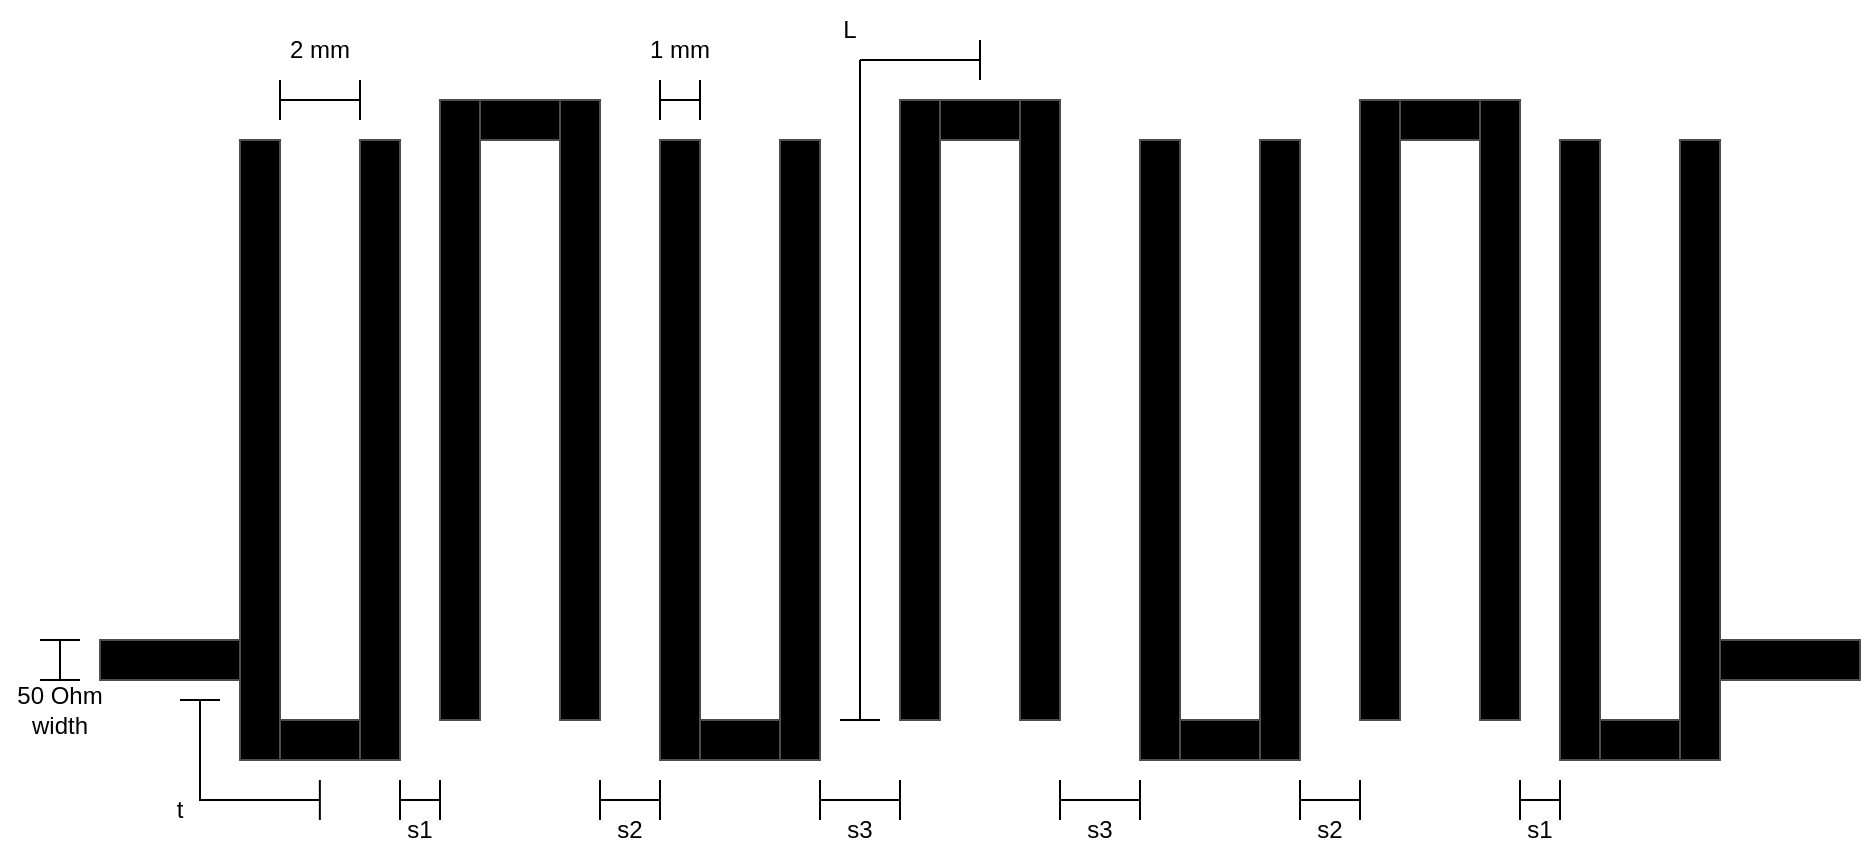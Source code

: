 <mxfile version="24.8.3">
  <diagram name="Page-1" id="nlowDMJz7bNjnqrSoiVT">
    <mxGraphModel dx="1900" dy="655" grid="1" gridSize="10" guides="1" tooltips="1" connect="1" arrows="1" fold="1" page="1" pageScale="1" pageWidth="850" pageHeight="1100" math="0" shadow="0">
      <root>
        <mxCell id="0" />
        <mxCell id="1" parent="0" />
        <mxCell id="FOE4Kl_9NEUnPLxl16VO-1" value="" style="rounded=0;whiteSpace=wrap;html=1;fillColor=#000000;strokeColor=#4D4D4D;" parent="1" vertex="1">
          <mxGeometry x="100" y="130" width="20" height="310" as="geometry" />
        </mxCell>
        <mxCell id="FOE4Kl_9NEUnPLxl16VO-2" value="" style="rounded=0;whiteSpace=wrap;html=1;fillColor=#000000;strokeColor=#4D4D4D;" parent="1" vertex="1">
          <mxGeometry x="120" y="420" width="40" height="20" as="geometry" />
        </mxCell>
        <mxCell id="FOE4Kl_9NEUnPLxl16VO-3" value="" style="rounded=0;whiteSpace=wrap;html=1;fillColor=#000000;strokeColor=#4D4D4D;" parent="1" vertex="1">
          <mxGeometry x="200" y="110" width="20" height="310" as="geometry" />
        </mxCell>
        <mxCell id="FOE4Kl_9NEUnPLxl16VO-4" value="" style="rounded=0;whiteSpace=wrap;html=1;fillColor=#000000;strokeColor=#4D4D4D;" parent="1" vertex="1">
          <mxGeometry x="30" y="380" width="70" height="20" as="geometry" />
        </mxCell>
        <mxCell id="FOE4Kl_9NEUnPLxl16VO-18" value="" style="rounded=0;whiteSpace=wrap;html=1;fillColor=#000000;strokeColor=#4D4D4D;" parent="1" vertex="1">
          <mxGeometry x="160" y="130" width="20" height="310" as="geometry" />
        </mxCell>
        <mxCell id="FOE4Kl_9NEUnPLxl16VO-19" value="" style="rounded=0;whiteSpace=wrap;html=1;fillColor=#000000;strokeColor=#4D4D4D;" parent="1" vertex="1">
          <mxGeometry x="260" y="110" width="20" height="310" as="geometry" />
        </mxCell>
        <mxCell id="FOE4Kl_9NEUnPLxl16VO-20" value="" style="rounded=0;whiteSpace=wrap;html=1;fillColor=#000000;strokeColor=#4D4D4D;" parent="1" vertex="1">
          <mxGeometry x="220" y="110" width="40" height="20" as="geometry" />
        </mxCell>
        <mxCell id="FOE4Kl_9NEUnPLxl16VO-21" value="" style="rounded=0;whiteSpace=wrap;html=1;fillColor=#000000;strokeColor=#4D4D4D;" parent="1" vertex="1">
          <mxGeometry x="310" y="130" width="20" height="310" as="geometry" />
        </mxCell>
        <mxCell id="FOE4Kl_9NEUnPLxl16VO-22" value="" style="rounded=0;whiteSpace=wrap;html=1;fillColor=#000000;strokeColor=#4D4D4D;" parent="1" vertex="1">
          <mxGeometry x="330" y="420" width="40" height="20" as="geometry" />
        </mxCell>
        <mxCell id="FOE4Kl_9NEUnPLxl16VO-23" value="" style="rounded=0;whiteSpace=wrap;html=1;fillColor=#000000;strokeColor=#4D4D4D;" parent="1" vertex="1">
          <mxGeometry x="430" y="110" width="20" height="310" as="geometry" />
        </mxCell>
        <mxCell id="FOE4Kl_9NEUnPLxl16VO-24" value="" style="rounded=0;whiteSpace=wrap;html=1;fillColor=#000000;strokeColor=#4D4D4D;" parent="1" vertex="1">
          <mxGeometry x="370" y="130" width="20" height="310" as="geometry" />
        </mxCell>
        <mxCell id="FOE4Kl_9NEUnPLxl16VO-25" value="" style="rounded=0;whiteSpace=wrap;html=1;fillColor=#000000;strokeColor=#4D4D4D;" parent="1" vertex="1">
          <mxGeometry x="450" y="110" width="40" height="20" as="geometry" />
        </mxCell>
        <mxCell id="FOE4Kl_9NEUnPLxl16VO-26" value="" style="rounded=0;whiteSpace=wrap;html=1;fillColor=#000000;strokeColor=#4D4D4D;" parent="1" vertex="1">
          <mxGeometry x="490" y="110" width="20" height="310" as="geometry" />
        </mxCell>
        <mxCell id="FOE4Kl_9NEUnPLxl16VO-27" value="" style="rounded=0;whiteSpace=wrap;html=1;fillColor=#000000;strokeColor=#4D4D4D;" parent="1" vertex="1">
          <mxGeometry x="820" y="130" width="20" height="310" as="geometry" />
        </mxCell>
        <mxCell id="FOE4Kl_9NEUnPLxl16VO-28" value="" style="rounded=0;whiteSpace=wrap;html=1;fillColor=#000000;strokeColor=#4D4D4D;" parent="1" vertex="1">
          <mxGeometry x="560" y="420" width="50" height="20" as="geometry" />
        </mxCell>
        <mxCell id="FOE4Kl_9NEUnPLxl16VO-29" value="" style="rounded=0;whiteSpace=wrap;html=1;fillColor=#000000;strokeColor=#4D4D4D;" parent="1" vertex="1">
          <mxGeometry x="610" y="130" width="20" height="310" as="geometry" />
        </mxCell>
        <mxCell id="FOE4Kl_9NEUnPLxl16VO-30" value="" style="rounded=0;whiteSpace=wrap;html=1;fillColor=#000000;strokeColor=#4D4D4D;" parent="1" vertex="1">
          <mxGeometry x="660" y="110" width="20" height="310" as="geometry" />
        </mxCell>
        <mxCell id="FOE4Kl_9NEUnPLxl16VO-31" value="" style="rounded=0;whiteSpace=wrap;html=1;fillColor=#000000;strokeColor=#4D4D4D;" parent="1" vertex="1">
          <mxGeometry x="680" y="110" width="40" height="20" as="geometry" />
        </mxCell>
        <mxCell id="FOE4Kl_9NEUnPLxl16VO-32" value="" style="rounded=0;whiteSpace=wrap;html=1;fillColor=#000000;strokeColor=#4D4D4D;" parent="1" vertex="1">
          <mxGeometry x="720" y="110" width="20" height="310" as="geometry" />
        </mxCell>
        <mxCell id="FOE4Kl_9NEUnPLxl16VO-33" value="" style="rounded=0;whiteSpace=wrap;html=1;fillColor=#000000;strokeColor=#4D4D4D;" parent="1" vertex="1">
          <mxGeometry x="760" y="130" width="20" height="310" as="geometry" />
        </mxCell>
        <mxCell id="FOE4Kl_9NEUnPLxl16VO-34" value="" style="rounded=0;whiteSpace=wrap;html=1;fillColor=#000000;strokeColor=#4D4D4D;" parent="1" vertex="1">
          <mxGeometry x="780" y="420" width="40" height="20" as="geometry" />
        </mxCell>
        <mxCell id="FOE4Kl_9NEUnPLxl16VO-36" value="" style="rounded=0;whiteSpace=wrap;html=1;fillColor=#000000;strokeColor=#4D4D4D;" parent="1" vertex="1">
          <mxGeometry x="550" y="130" width="20" height="310" as="geometry" />
        </mxCell>
        <mxCell id="FOE4Kl_9NEUnPLxl16VO-37" value="" style="rounded=0;whiteSpace=wrap;html=1;fillColor=#000000;strokeColor=#4D4D4D;" parent="1" vertex="1">
          <mxGeometry x="840" y="380" width="70" height="20" as="geometry" />
        </mxCell>
        <mxCell id="FOE4Kl_9NEUnPLxl16VO-41" value="" style="shape=crossbar;whiteSpace=wrap;html=1;rounded=1;" parent="1" vertex="1">
          <mxGeometry x="310" y="100" width="20" height="20" as="geometry" />
        </mxCell>
        <mxCell id="FOE4Kl_9NEUnPLxl16VO-42" value="1 mm" style="text;html=1;align=center;verticalAlign=middle;whiteSpace=wrap;rounded=0;" parent="1" vertex="1">
          <mxGeometry x="290" y="70" width="60" height="30" as="geometry" />
        </mxCell>
        <mxCell id="FOE4Kl_9NEUnPLxl16VO-45" value="" style="shape=crossbar;whiteSpace=wrap;html=1;rounded=1;" parent="1" vertex="1">
          <mxGeometry x="120" y="100" width="40" height="20" as="geometry" />
        </mxCell>
        <mxCell id="FOE4Kl_9NEUnPLxl16VO-46" value="2 mm" style="text;html=1;align=center;verticalAlign=middle;whiteSpace=wrap;rounded=0;" parent="1" vertex="1">
          <mxGeometry x="110" y="70" width="60" height="30" as="geometry" />
        </mxCell>
        <mxCell id="FOE4Kl_9NEUnPLxl16VO-48" value="" style="shape=crossbar;whiteSpace=wrap;html=1;rounded=1;" parent="1" vertex="1">
          <mxGeometry x="180" y="450" width="20" height="20" as="geometry" />
        </mxCell>
        <mxCell id="FOE4Kl_9NEUnPLxl16VO-49" value="s1" style="text;html=1;align=center;verticalAlign=middle;whiteSpace=wrap;rounded=0;" parent="1" vertex="1">
          <mxGeometry x="160" y="460" width="60" height="30" as="geometry" />
        </mxCell>
        <mxCell id="FOE4Kl_9NEUnPLxl16VO-50" value="" style="shape=crossbar;whiteSpace=wrap;html=1;rounded=1;" parent="1" vertex="1">
          <mxGeometry x="740" y="450" width="20" height="20" as="geometry" />
        </mxCell>
        <mxCell id="FOE4Kl_9NEUnPLxl16VO-51" value="s1" style="text;html=1;align=center;verticalAlign=middle;whiteSpace=wrap;rounded=0;" parent="1" vertex="1">
          <mxGeometry x="720" y="460" width="60" height="30" as="geometry" />
        </mxCell>
        <mxCell id="FOE4Kl_9NEUnPLxl16VO-53" value="" style="shape=crossbar;whiteSpace=wrap;html=1;rounded=1;" parent="1" vertex="1">
          <mxGeometry x="280" y="450" width="30" height="20" as="geometry" />
        </mxCell>
        <mxCell id="FOE4Kl_9NEUnPLxl16VO-54" value="s2" style="text;html=1;align=center;verticalAlign=middle;whiteSpace=wrap;rounded=0;" parent="1" vertex="1">
          <mxGeometry x="270" y="460" width="50" height="30" as="geometry" />
        </mxCell>
        <mxCell id="FOE4Kl_9NEUnPLxl16VO-55" value="" style="shape=crossbar;whiteSpace=wrap;html=1;rounded=1;" parent="1" vertex="1">
          <mxGeometry x="630" y="450" width="30" height="20" as="geometry" />
        </mxCell>
        <mxCell id="FOE4Kl_9NEUnPLxl16VO-56" value="s2" style="text;html=1;align=center;verticalAlign=middle;whiteSpace=wrap;rounded=0;" parent="1" vertex="1">
          <mxGeometry x="620" y="460" width="50" height="30" as="geometry" />
        </mxCell>
        <mxCell id="FOE4Kl_9NEUnPLxl16VO-57" value="" style="shape=crossbar;whiteSpace=wrap;html=1;rounded=1;" parent="1" vertex="1">
          <mxGeometry x="390" y="450" width="40" height="20" as="geometry" />
        </mxCell>
        <mxCell id="FOE4Kl_9NEUnPLxl16VO-58" value="s3" style="text;html=1;align=center;verticalAlign=middle;whiteSpace=wrap;rounded=0;" parent="1" vertex="1">
          <mxGeometry x="385" y="460" width="50" height="30" as="geometry" />
        </mxCell>
        <mxCell id="FOE4Kl_9NEUnPLxl16VO-59" value="" style="shape=crossbar;whiteSpace=wrap;html=1;rounded=1;" parent="1" vertex="1">
          <mxGeometry x="510" y="450" width="40" height="20" as="geometry" />
        </mxCell>
        <mxCell id="FOE4Kl_9NEUnPLxl16VO-60" value="s3" style="text;html=1;align=center;verticalAlign=middle;whiteSpace=wrap;rounded=0;" parent="1" vertex="1">
          <mxGeometry x="505" y="460" width="50" height="30" as="geometry" />
        </mxCell>
        <mxCell id="FOE4Kl_9NEUnPLxl16VO-68" value="" style="endArrow=none;html=1;rounded=0;" parent="1" edge="1">
          <mxGeometry width="50" height="50" relative="1" as="geometry">
            <mxPoint x="410" y="420" as="sourcePoint" />
            <mxPoint x="410" y="90" as="targetPoint" />
          </mxGeometry>
        </mxCell>
        <mxCell id="FOE4Kl_9NEUnPLxl16VO-69" value="" style="endArrow=none;html=1;rounded=0;" parent="1" edge="1">
          <mxGeometry width="50" height="50" relative="1" as="geometry">
            <mxPoint x="410" y="90" as="sourcePoint" />
            <mxPoint x="470" y="90" as="targetPoint" />
          </mxGeometry>
        </mxCell>
        <mxCell id="FOE4Kl_9NEUnPLxl16VO-70" value="" style="endArrow=none;html=1;rounded=0;" parent="1" edge="1">
          <mxGeometry width="50" height="50" relative="1" as="geometry">
            <mxPoint x="470" y="100" as="sourcePoint" />
            <mxPoint x="470" y="80" as="targetPoint" />
          </mxGeometry>
        </mxCell>
        <mxCell id="FOE4Kl_9NEUnPLxl16VO-71" value="" style="endArrow=none;html=1;rounded=0;" parent="1" edge="1">
          <mxGeometry width="50" height="50" relative="1" as="geometry">
            <mxPoint x="420" y="420" as="sourcePoint" />
            <mxPoint x="400" y="420" as="targetPoint" />
          </mxGeometry>
        </mxCell>
        <mxCell id="FOE4Kl_9NEUnPLxl16VO-72" value="L" style="text;html=1;align=center;verticalAlign=middle;whiteSpace=wrap;rounded=0;" parent="1" vertex="1">
          <mxGeometry x="375" y="60" width="60" height="30" as="geometry" />
        </mxCell>
        <mxCell id="ETmji1So85fgQzZo8dLn-1" value="" style="shape=crossbar;whiteSpace=wrap;html=1;rounded=1;direction=south;" parent="1" vertex="1">
          <mxGeometry y="380" width="20" height="20" as="geometry" />
        </mxCell>
        <mxCell id="ETmji1So85fgQzZo8dLn-2" value="50 Ohm width" style="text;html=1;align=center;verticalAlign=middle;whiteSpace=wrap;rounded=0;" parent="1" vertex="1">
          <mxGeometry x="-20" y="400" width="60" height="30" as="geometry" />
        </mxCell>
        <mxCell id="ETmji1So85fgQzZo8dLn-4" value="" style="endArrow=none;html=1;rounded=0;" parent="1" edge="1">
          <mxGeometry width="50" height="50" relative="1" as="geometry">
            <mxPoint x="70" y="410" as="sourcePoint" />
            <mxPoint x="90" y="410" as="targetPoint" />
          </mxGeometry>
        </mxCell>
        <mxCell id="ETmji1So85fgQzZo8dLn-5" value="" style="endArrow=none;html=1;rounded=0;" parent="1" edge="1">
          <mxGeometry width="50" height="50" relative="1" as="geometry">
            <mxPoint x="139.93" y="470" as="sourcePoint" />
            <mxPoint x="139.93" y="450" as="targetPoint" />
          </mxGeometry>
        </mxCell>
        <mxCell id="ETmji1So85fgQzZo8dLn-6" value="t" style="text;html=1;align=center;verticalAlign=middle;whiteSpace=wrap;rounded=0;" parent="1" vertex="1">
          <mxGeometry x="60" y="450" width="20" height="30" as="geometry" />
        </mxCell>
        <mxCell id="_rdP1oygpJ4A-in7f4rm-1" value="" style="endArrow=none;html=1;rounded=0;" edge="1" parent="1">
          <mxGeometry width="50" height="50" relative="1" as="geometry">
            <mxPoint x="80" y="410" as="sourcePoint" />
            <mxPoint x="140" y="460" as="targetPoint" />
            <Array as="points">
              <mxPoint x="80" y="460" />
            </Array>
          </mxGeometry>
        </mxCell>
      </root>
    </mxGraphModel>
  </diagram>
</mxfile>
